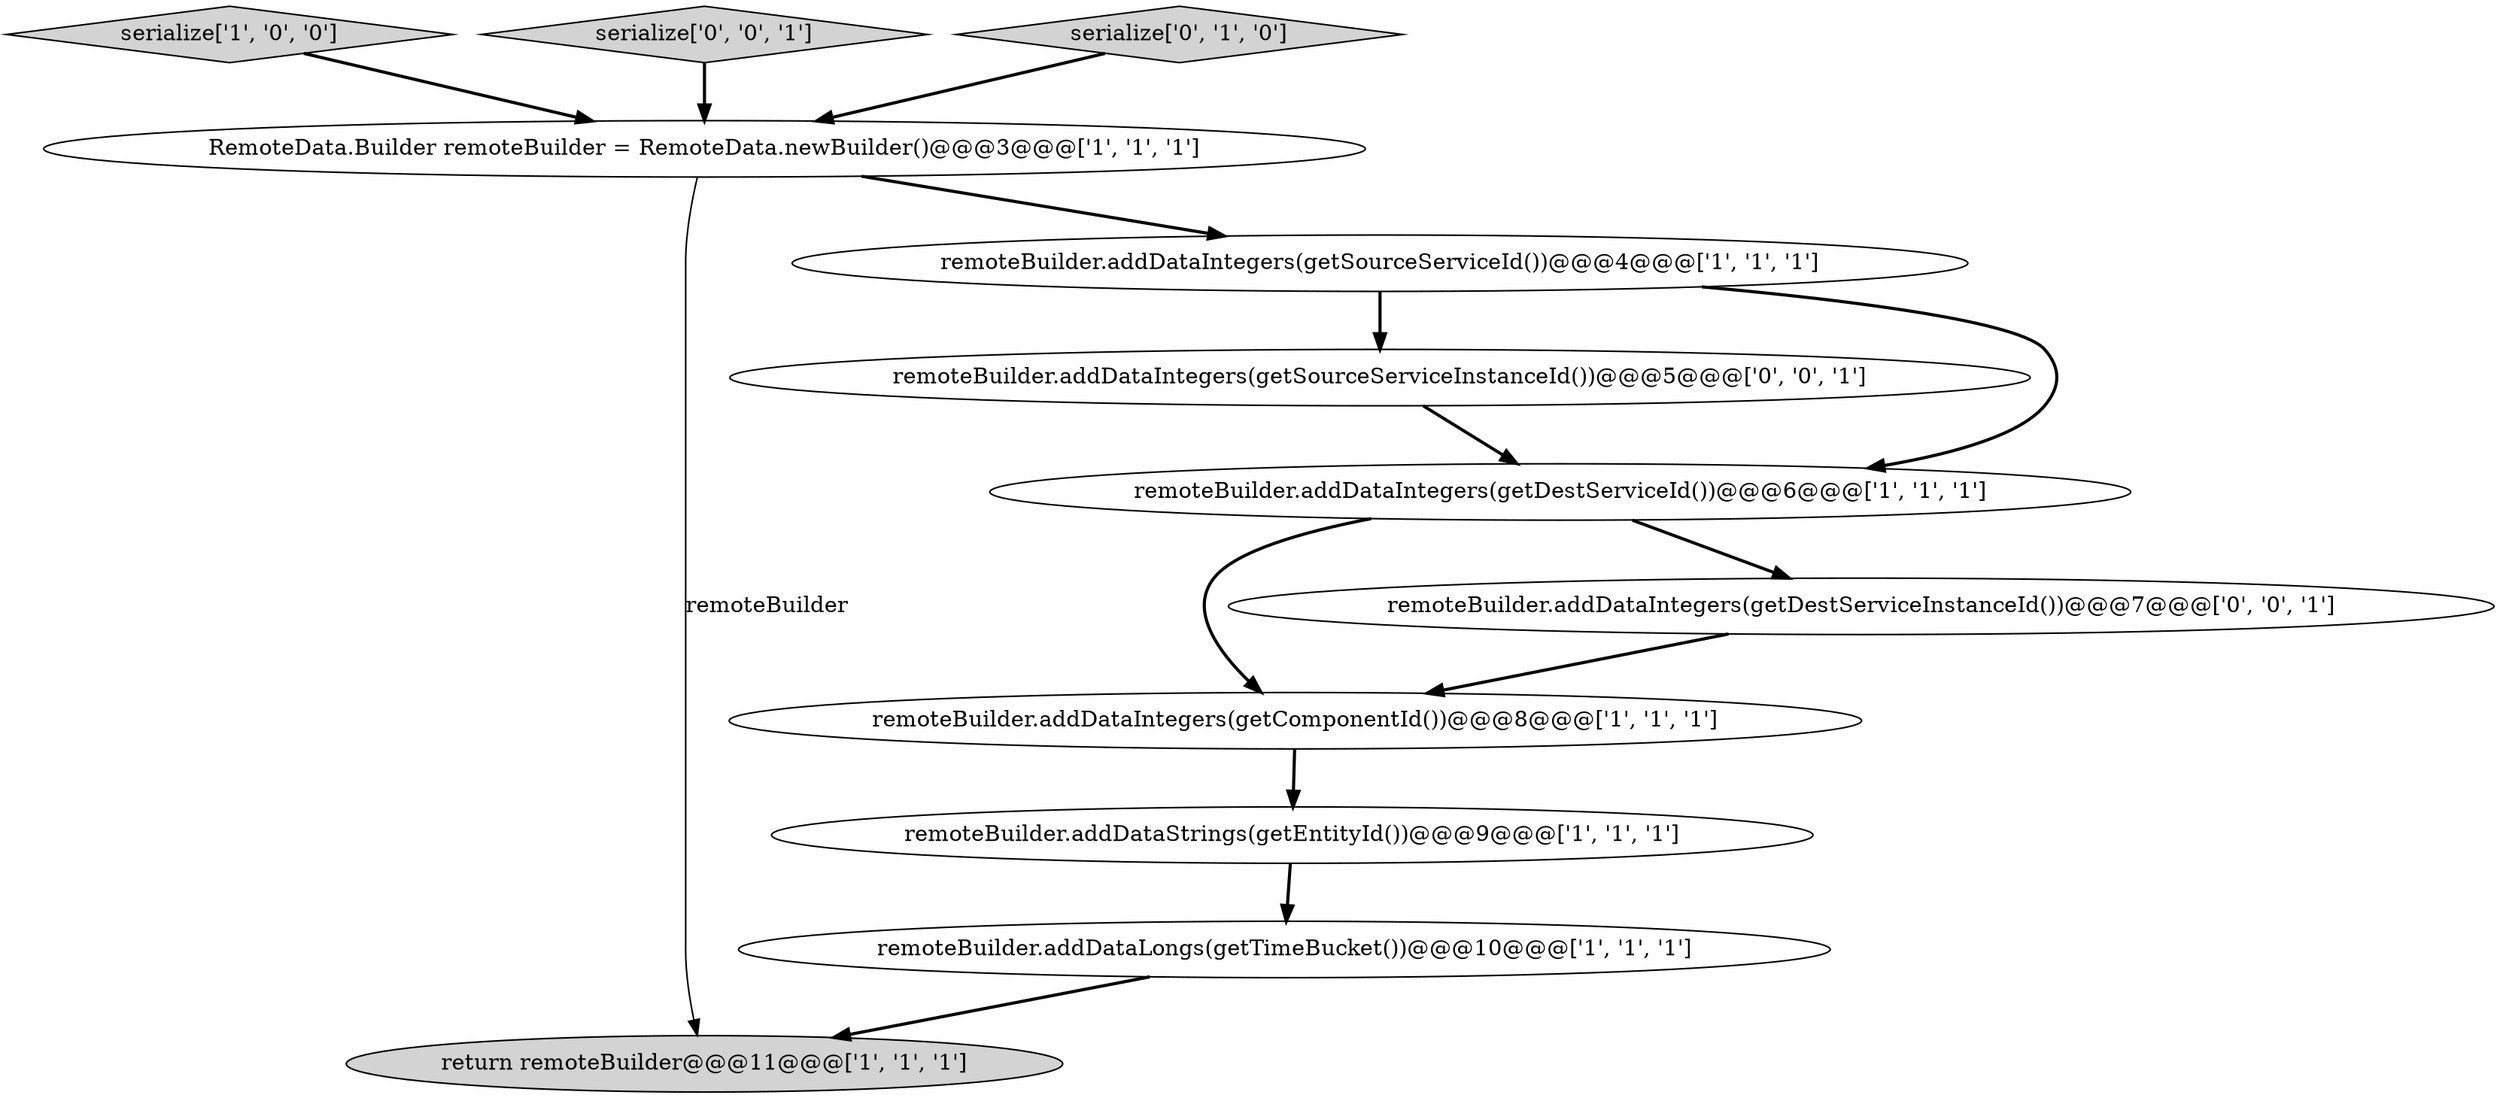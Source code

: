 digraph {
6 [style = filled, label = "return remoteBuilder@@@11@@@['1', '1', '1']", fillcolor = lightgray, shape = ellipse image = "AAA0AAABBB1BBB"];
0 [style = filled, label = "remoteBuilder.addDataIntegers(getComponentId())@@@8@@@['1', '1', '1']", fillcolor = white, shape = ellipse image = "AAA0AAABBB1BBB"];
2 [style = filled, label = "serialize['1', '0', '0']", fillcolor = lightgray, shape = diamond image = "AAA0AAABBB1BBB"];
11 [style = filled, label = "serialize['0', '0', '1']", fillcolor = lightgray, shape = diamond image = "AAA0AAABBB3BBB"];
8 [style = filled, label = "serialize['0', '1', '0']", fillcolor = lightgray, shape = diamond image = "AAA0AAABBB2BBB"];
9 [style = filled, label = "remoteBuilder.addDataIntegers(getSourceServiceInstanceId())@@@5@@@['0', '0', '1']", fillcolor = white, shape = ellipse image = "AAA0AAABBB3BBB"];
10 [style = filled, label = "remoteBuilder.addDataIntegers(getDestServiceInstanceId())@@@7@@@['0', '0', '1']", fillcolor = white, shape = ellipse image = "AAA0AAABBB3BBB"];
5 [style = filled, label = "remoteBuilder.addDataIntegers(getDestServiceId())@@@6@@@['1', '1', '1']", fillcolor = white, shape = ellipse image = "AAA0AAABBB1BBB"];
1 [style = filled, label = "remoteBuilder.addDataLongs(getTimeBucket())@@@10@@@['1', '1', '1']", fillcolor = white, shape = ellipse image = "AAA0AAABBB1BBB"];
7 [style = filled, label = "RemoteData.Builder remoteBuilder = RemoteData.newBuilder()@@@3@@@['1', '1', '1']", fillcolor = white, shape = ellipse image = "AAA0AAABBB1BBB"];
3 [style = filled, label = "remoteBuilder.addDataStrings(getEntityId())@@@9@@@['1', '1', '1']", fillcolor = white, shape = ellipse image = "AAA0AAABBB1BBB"];
4 [style = filled, label = "remoteBuilder.addDataIntegers(getSourceServiceId())@@@4@@@['1', '1', '1']", fillcolor = white, shape = ellipse image = "AAA0AAABBB1BBB"];
4->5 [style = bold, label=""];
8->7 [style = bold, label=""];
5->0 [style = bold, label=""];
7->6 [style = solid, label="remoteBuilder"];
0->3 [style = bold, label=""];
7->4 [style = bold, label=""];
4->9 [style = bold, label=""];
9->5 [style = bold, label=""];
1->6 [style = bold, label=""];
5->10 [style = bold, label=""];
10->0 [style = bold, label=""];
2->7 [style = bold, label=""];
3->1 [style = bold, label=""];
11->7 [style = bold, label=""];
}
